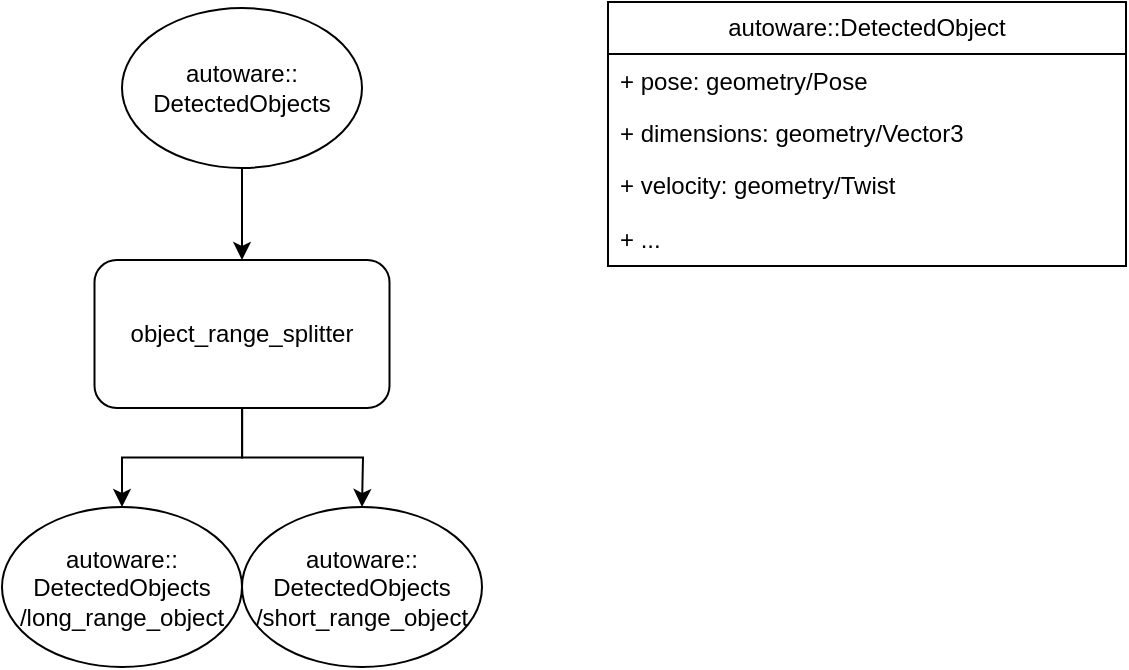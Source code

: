 <mxfile version="21.0.6" type="github">
  <diagram name="페이지-1" id="SIb9sPQ8tV0EDLxRqMin">
    <mxGraphModel dx="1161" dy="631" grid="0" gridSize="10" guides="1" tooltips="1" connect="1" arrows="1" fold="1" page="1" pageScale="1" pageWidth="827" pageHeight="1169" math="0" shadow="0">
      <root>
        <mxCell id="0" />
        <mxCell id="1" parent="0" />
        <mxCell id="blYIG87zajOsdTki8dQs-4" value="" style="endArrow=classic;html=1;rounded=0;exitX=0.5;exitY=1;exitDx=0;exitDy=0;entryX=0.5;entryY=0;entryDx=0;entryDy=0;" edge="1" parent="1" target="blYIG87zajOsdTki8dQs-7">
          <mxGeometry width="50" height="50" relative="1" as="geometry">
            <mxPoint x="280" y="190" as="sourcePoint" />
            <mxPoint x="280" y="260" as="targetPoint" />
          </mxGeometry>
        </mxCell>
        <mxCell id="blYIG87zajOsdTki8dQs-5" style="edgeStyle=orthogonalEdgeStyle;rounded=0;orthogonalLoop=1;jettySize=auto;html=1;entryX=0.5;entryY=0;entryDx=0;entryDy=0;" edge="1" parent="1" source="blYIG87zajOsdTki8dQs-7" target="blYIG87zajOsdTki8dQs-13">
          <mxGeometry relative="1" as="geometry" />
        </mxCell>
        <mxCell id="blYIG87zajOsdTki8dQs-6" style="edgeStyle=orthogonalEdgeStyle;rounded=0;orthogonalLoop=1;jettySize=auto;html=1;entryX=0.5;entryY=0;entryDx=0;entryDy=0;" edge="1" parent="1" source="blYIG87zajOsdTki8dQs-7">
          <mxGeometry relative="1" as="geometry">
            <mxPoint x="340" y="419.5" as="targetPoint" />
          </mxGeometry>
        </mxCell>
        <mxCell id="blYIG87zajOsdTki8dQs-7" value="&lt;div style=&quot;&quot;&gt;object_range_splitter&lt;/div&gt;" style="rounded=1;whiteSpace=wrap;html=1;align=center;" vertex="1" parent="1">
          <mxGeometry x="206.25" y="296" width="147.5" height="74" as="geometry" />
        </mxCell>
        <mxCell id="blYIG87zajOsdTki8dQs-8" value="autoware::&lt;br&gt;DetectedObjects" style="ellipse;whiteSpace=wrap;html=1;" vertex="1" parent="1">
          <mxGeometry x="220" y="170" width="120" height="80" as="geometry" />
        </mxCell>
        <mxCell id="blYIG87zajOsdTki8dQs-13" value="autoware::&lt;br&gt;DetectedObjects&lt;br&gt;/long_range_object" style="ellipse;whiteSpace=wrap;html=1;" vertex="1" parent="1">
          <mxGeometry x="160" y="419.5" width="120" height="80" as="geometry" />
        </mxCell>
        <mxCell id="blYIG87zajOsdTki8dQs-15" value="autoware::&lt;br&gt;DetectedObjects&lt;br&gt;/short_range_object" style="ellipse;whiteSpace=wrap;html=1;" vertex="1" parent="1">
          <mxGeometry x="280" y="419.5" width="120" height="80" as="geometry" />
        </mxCell>
        <mxCell id="blYIG87zajOsdTki8dQs-16" value="autoware::DetectedObject" style="swimlane;fontStyle=0;childLayout=stackLayout;horizontal=1;startSize=26;fillColor=none;horizontalStack=0;resizeParent=1;resizeParentMax=0;resizeLast=0;collapsible=1;marginBottom=0;whiteSpace=wrap;html=1;" vertex="1" parent="1">
          <mxGeometry x="463" y="167" width="259" height="132" as="geometry" />
        </mxCell>
        <mxCell id="blYIG87zajOsdTki8dQs-17" value="+ pose: geometry/Pose" style="text;strokeColor=none;fillColor=none;align=left;verticalAlign=top;spacingLeft=4;spacingRight=4;overflow=hidden;rotatable=0;points=[[0,0.5],[1,0.5]];portConstraint=eastwest;whiteSpace=wrap;html=1;" vertex="1" parent="blYIG87zajOsdTki8dQs-16">
          <mxGeometry y="26" width="259" height="26" as="geometry" />
        </mxCell>
        <mxCell id="blYIG87zajOsdTki8dQs-18" value="+ dimensions: geometry/Vector3" style="text;strokeColor=none;fillColor=none;align=left;verticalAlign=top;spacingLeft=4;spacingRight=4;overflow=hidden;rotatable=0;points=[[0,0.5],[1,0.5]];portConstraint=eastwest;whiteSpace=wrap;html=1;" vertex="1" parent="blYIG87zajOsdTki8dQs-16">
          <mxGeometry y="52" width="259" height="26" as="geometry" />
        </mxCell>
        <mxCell id="blYIG87zajOsdTki8dQs-19" value="+ velocity: geometry/Twist" style="text;strokeColor=none;fillColor=none;align=left;verticalAlign=top;spacingLeft=4;spacingRight=4;overflow=hidden;rotatable=0;points=[[0,0.5],[1,0.5]];portConstraint=eastwest;whiteSpace=wrap;html=1;" vertex="1" parent="blYIG87zajOsdTki8dQs-16">
          <mxGeometry y="78" width="259" height="27" as="geometry" />
        </mxCell>
        <mxCell id="blYIG87zajOsdTki8dQs-21" value="+ ..." style="text;strokeColor=none;fillColor=none;align=left;verticalAlign=top;spacingLeft=4;spacingRight=4;overflow=hidden;rotatable=0;points=[[0,0.5],[1,0.5]];portConstraint=eastwest;whiteSpace=wrap;html=1;" vertex="1" parent="blYIG87zajOsdTki8dQs-16">
          <mxGeometry y="105" width="259" height="27" as="geometry" />
        </mxCell>
      </root>
    </mxGraphModel>
  </diagram>
</mxfile>
